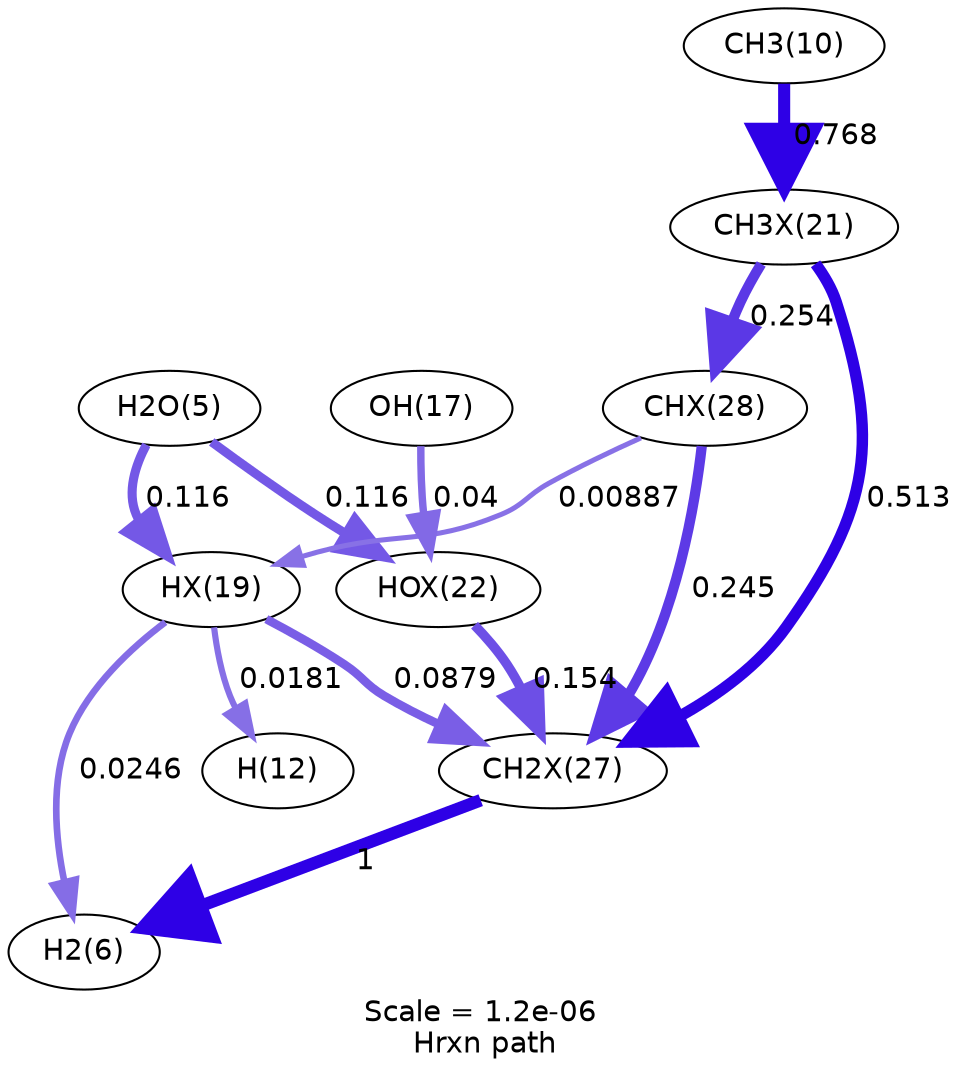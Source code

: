 digraph reaction_paths {
center=1;
s23 -> s7[fontname="Helvetica", penwidth=3.2, arrowsize=1.6, color="0.7, 0.525, 0.9"
, label=" 0.0246"];
s31 -> s7[fontname="Helvetica", penwidth=6, arrowsize=3, color="0.7, 1.5, 0.9"
, label=" 1"];
s23 -> s13[fontname="Helvetica", penwidth=2.97, arrowsize=1.49, color="0.7, 0.518, 0.9"
, label=" 0.0181"];
s6 -> s23[fontname="Helvetica", penwidth=4.37, arrowsize=2.19, color="0.7, 0.616, 0.9"
, label=" 0.116"];
s23 -> s31[fontname="Helvetica", penwidth=4.16, arrowsize=2.08, color="0.7, 0.588, 0.9"
, label=" 0.0879"];
s32 -> s23[fontname="Helvetica", penwidth=2.43, arrowsize=1.22, color="0.7, 0.509, 0.9"
, label=" 0.00887"];
s6 -> s26[fontname="Helvetica", penwidth=4.37, arrowsize=2.19, color="0.7, 0.616, 0.9"
, label=" 0.116"];
s18 -> s26[fontname="Helvetica", penwidth=3.57, arrowsize=1.79, color="0.7, 0.54, 0.9"
, label=" 0.04"];
s26 -> s31[fontname="Helvetica", penwidth=4.59, arrowsize=2.29, color="0.7, 0.654, 0.9"
, label=" 0.154"];
s11 -> s25[fontname="Helvetica", penwidth=5.8, arrowsize=2.9, color="0.7, 1.27, 0.9"
, label=" 0.768"];
s25 -> s31[fontname="Helvetica", penwidth=5.5, arrowsize=2.75, color="0.7, 1.01, 0.9"
, label=" 0.513"];
s25 -> s32[fontname="Helvetica", penwidth=4.97, arrowsize=2.48, color="0.7, 0.754, 0.9"
, label=" 0.254"];
s32 -> s31[fontname="Helvetica", penwidth=4.94, arrowsize=2.47, color="0.7, 0.745, 0.9"
, label=" 0.245"];
s6 [ fontname="Helvetica", label="H2O(5)"];
s7 [ fontname="Helvetica", label="H2(6)"];
s11 [ fontname="Helvetica", label="CH3(10)"];
s13 [ fontname="Helvetica", label="H(12)"];
s18 [ fontname="Helvetica", label="OH(17)"];
s23 [ fontname="Helvetica", label="HX(19)"];
s25 [ fontname="Helvetica", label="CH3X(21)"];
s26 [ fontname="Helvetica", label="HOX(22)"];
s31 [ fontname="Helvetica", label="CH2X(27)"];
s32 [ fontname="Helvetica", label="CHX(28)"];
 label = "Scale = 1.2e-06\l Hrxn path";
 fontname = "Helvetica";
}

